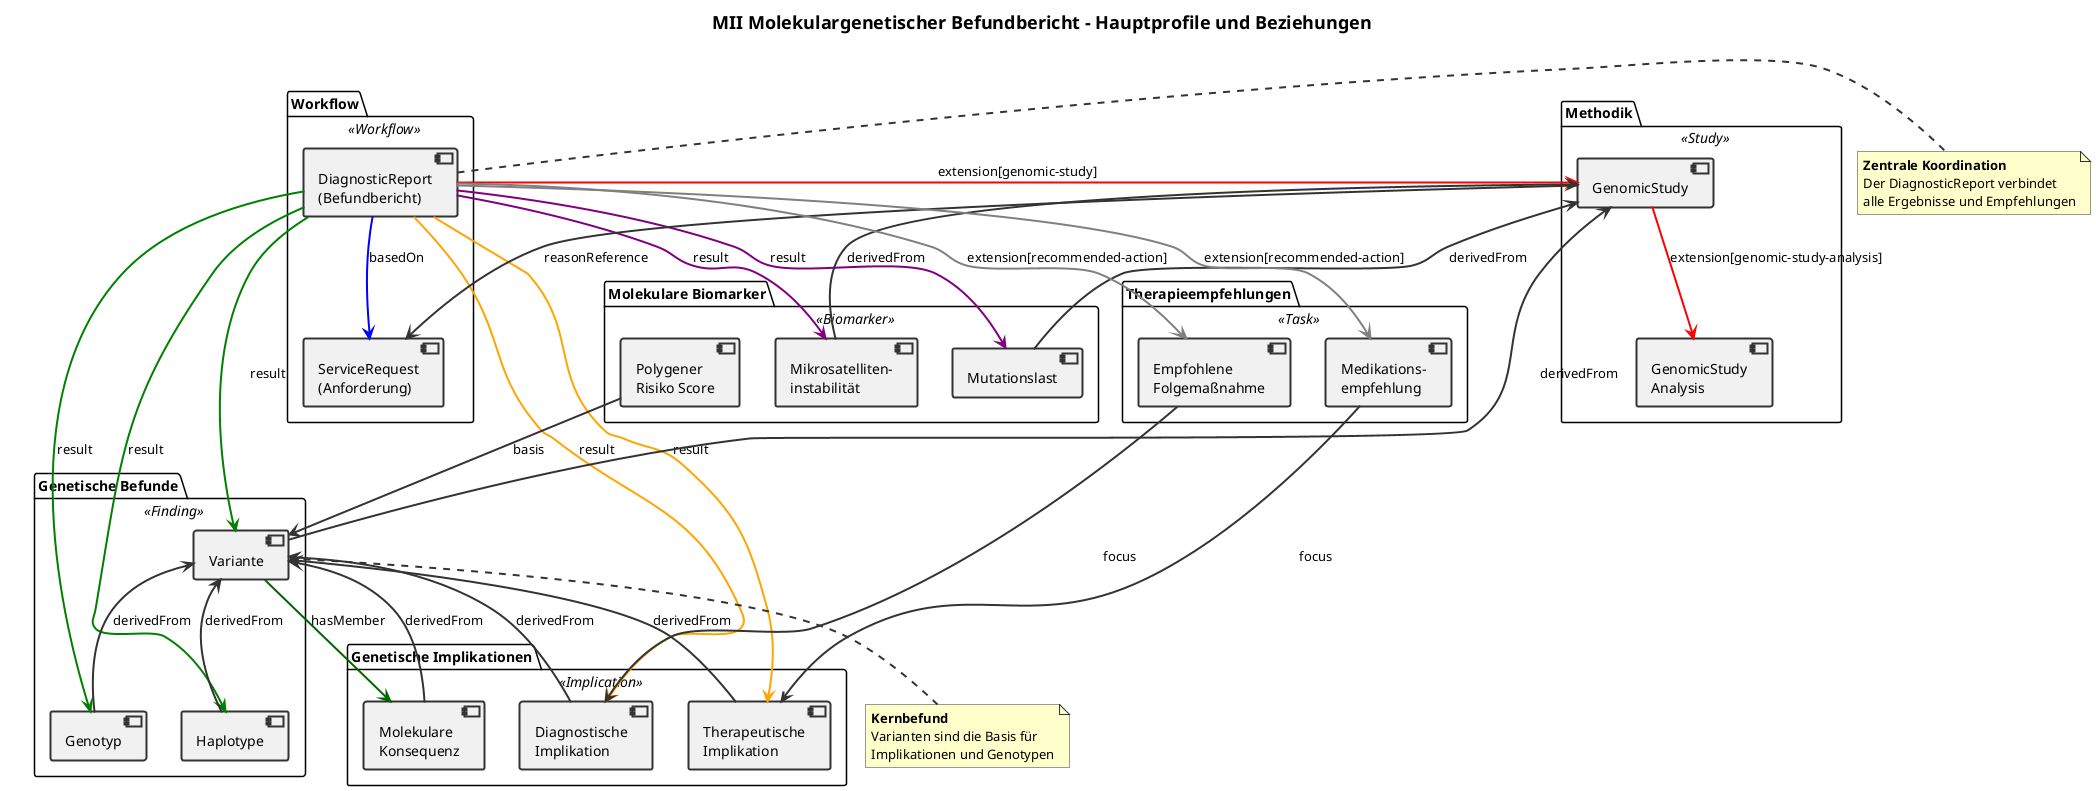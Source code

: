 @startuml MII_MolGen_Profile_Relationships_Simplified
skinparam backgroundColor white
skinparam component {
    BackgroundColor<<Workflow>> #E8F4FD
    BackgroundColor<<Finding>> #E8F8E8
    BackgroundColor<<Implication>> #FFF8E8
    BackgroundColor<<Biomarker>> #F8E8F8
    BackgroundColor<<Study>> #FFE8E8
    BackgroundColor<<Task>> #F0F0F0
    BorderColor #333333
    BorderThickness 2
    ArrowColor #333333
    ArrowThickness 2
}

skinparam note {
    BackgroundColor #FFFFCC
    BorderColor #333333
}

title <size:18>MII Molekulargenetischer Befundbericht - Hauptprofile und Beziehungen</size>

' Main Workflow
package "Workflow" <<Workflow>> {
    component "ServiceRequest\n(Anforderung)" as SR
    component "DiagnosticReport\n(Befundbericht)" as DR
}

' Genetic Findings
package "Genetische Befunde" <<Finding>> {
    component "Variante" as VAR
    component "Genotyp" as GEN
    component "Haplotype" as HAP
}

' Implications
package "Genetische Implikationen" <<Implication>> {
    component "Molekulare\nKonsequenz" as MK
    component "Diagnostische\nImplikation" as DI
    component "Therapeutische\nImplikation" as TI
}

' Biomarkers
package "Molekulare Biomarker" <<Biomarker>> {
    component "Mutationslast" as TMB
    component "Mikrosatelliten-\ninstabilität" as MSI
    component "Polygener\nRisiko Score" as PRS
}

' Studies
package "Methodik" <<Study>> {
    component "GenomicStudy" as GS
    component "GenomicStudy\nAnalysis" as GSA
}

' Recommendations
package "Therapieempfehlungen" <<Task>> {
    component "Medikations-\nempfehlung" as MED
    component "Empfohlene\nFolgemaßnahme" as FOL
}

' Primary Workflow
DR -[#blue,bold]-> SR : "basedOn"

' Report Results
DR -[#green]-> VAR : "result"
DR -[#green]-> GEN : "result"
DR -[#green]-> HAP : "result"
DR -[#orange]-> DI : "result"
DR -[#orange]-> TI : "result"
DR -[#purple]-> TMB : "result"
DR -[#purple]-> MSI : "result"
DR -[#red]-> GS : "extension[genomic-study]"

' Variant Relationships
VAR -[#darkgreen]-> MK : "hasMember"
VAR <-- GEN : "derivedFrom"
VAR <-- HAP : "derivedFrom"
VAR <-- DI : "derivedFrom"
VAR <-- TI : "derivedFrom"
VAR <-- MK : "derivedFrom"

' Study Relationships
GS -[#red]-> GSA : "extension[genomic-study-analysis]"
GS --> SR : "reasonReference"
GS <-- VAR : "derivedFrom"
GS <-- TMB : "derivedFrom"
GS <-- MSI : "derivedFrom"

' Task Relationships
DR -[#gray]-> MED : "extension[recommended-action]"
DR -[#gray]-> FOL : "extension[recommended-action]"
MED --> TI : "focus"
FOL --> DI : "focus"

' Risk Score
PRS --> VAR : "basis"

note right of DR
  **Zentrale Koordination**
  Der DiagnosticReport verbindet
  alle Ergebnisse und Empfehlungen
end note

note bottom of VAR
  **Kernbefund**
  Varianten sind die Basis für
  Implikationen und Genotypen
end note

@enduml